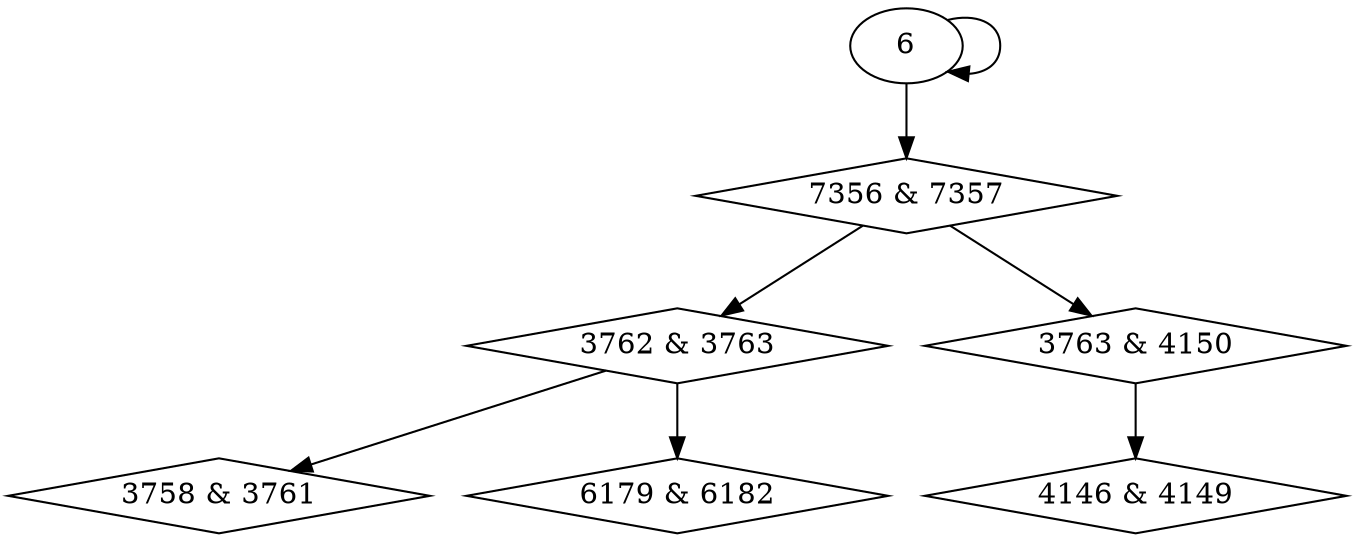 digraph {
0 [label = "3758 & 3761", shape = diamond];
1 [label = "3762 & 3763", shape = diamond];
2 [label = "3763 & 4150", shape = diamond];
3 [label = "4146 & 4149", shape = diamond];
4 [label = "6179 & 6182", shape = diamond];
5 [label = "7356 & 7357", shape = diamond];
1 -> 0;
5 -> 1;
5 -> 2;
2 -> 3;
1 -> 4;
6 -> 5;
6 -> 6;
}

